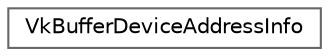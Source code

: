 digraph "类继承关系图"
{
 // LATEX_PDF_SIZE
  bgcolor="transparent";
  edge [fontname=Helvetica,fontsize=10,labelfontname=Helvetica,labelfontsize=10];
  node [fontname=Helvetica,fontsize=10,shape=box,height=0.2,width=0.4];
  rankdir="LR";
  Node0 [id="Node000000",label="VkBufferDeviceAddressInfo",height=0.2,width=0.4,color="grey40", fillcolor="white", style="filled",URL="$struct_vk_buffer_device_address_info.html",tooltip=" "];
}
